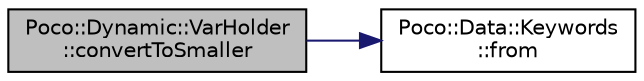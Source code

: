digraph "Poco::Dynamic::VarHolder::convertToSmaller"
{
 // LATEX_PDF_SIZE
  edge [fontname="Helvetica",fontsize="10",labelfontname="Helvetica",labelfontsize="10"];
  node [fontname="Helvetica",fontsize="10",shape=record];
  rankdir="LR";
  Node1 [label="Poco::Dynamic::VarHolder\l::convertToSmaller",height=0.2,width=0.4,color="black", fillcolor="grey75", style="filled", fontcolor="black",tooltip=" "];
  Node1 -> Node2 [color="midnightblue",fontsize="10",style="solid",fontname="Helvetica"];
  Node2 [label="Poco::Data::Keywords\l::from",height=0.2,width=0.4,color="black", fillcolor="white", style="filled",URL="$namespacePoco_1_1Data_1_1Keywords.html#a3f1911e049eaf83eedff1f8b25cdc09f",tooltip="Convenience function for creation of position."];
}
